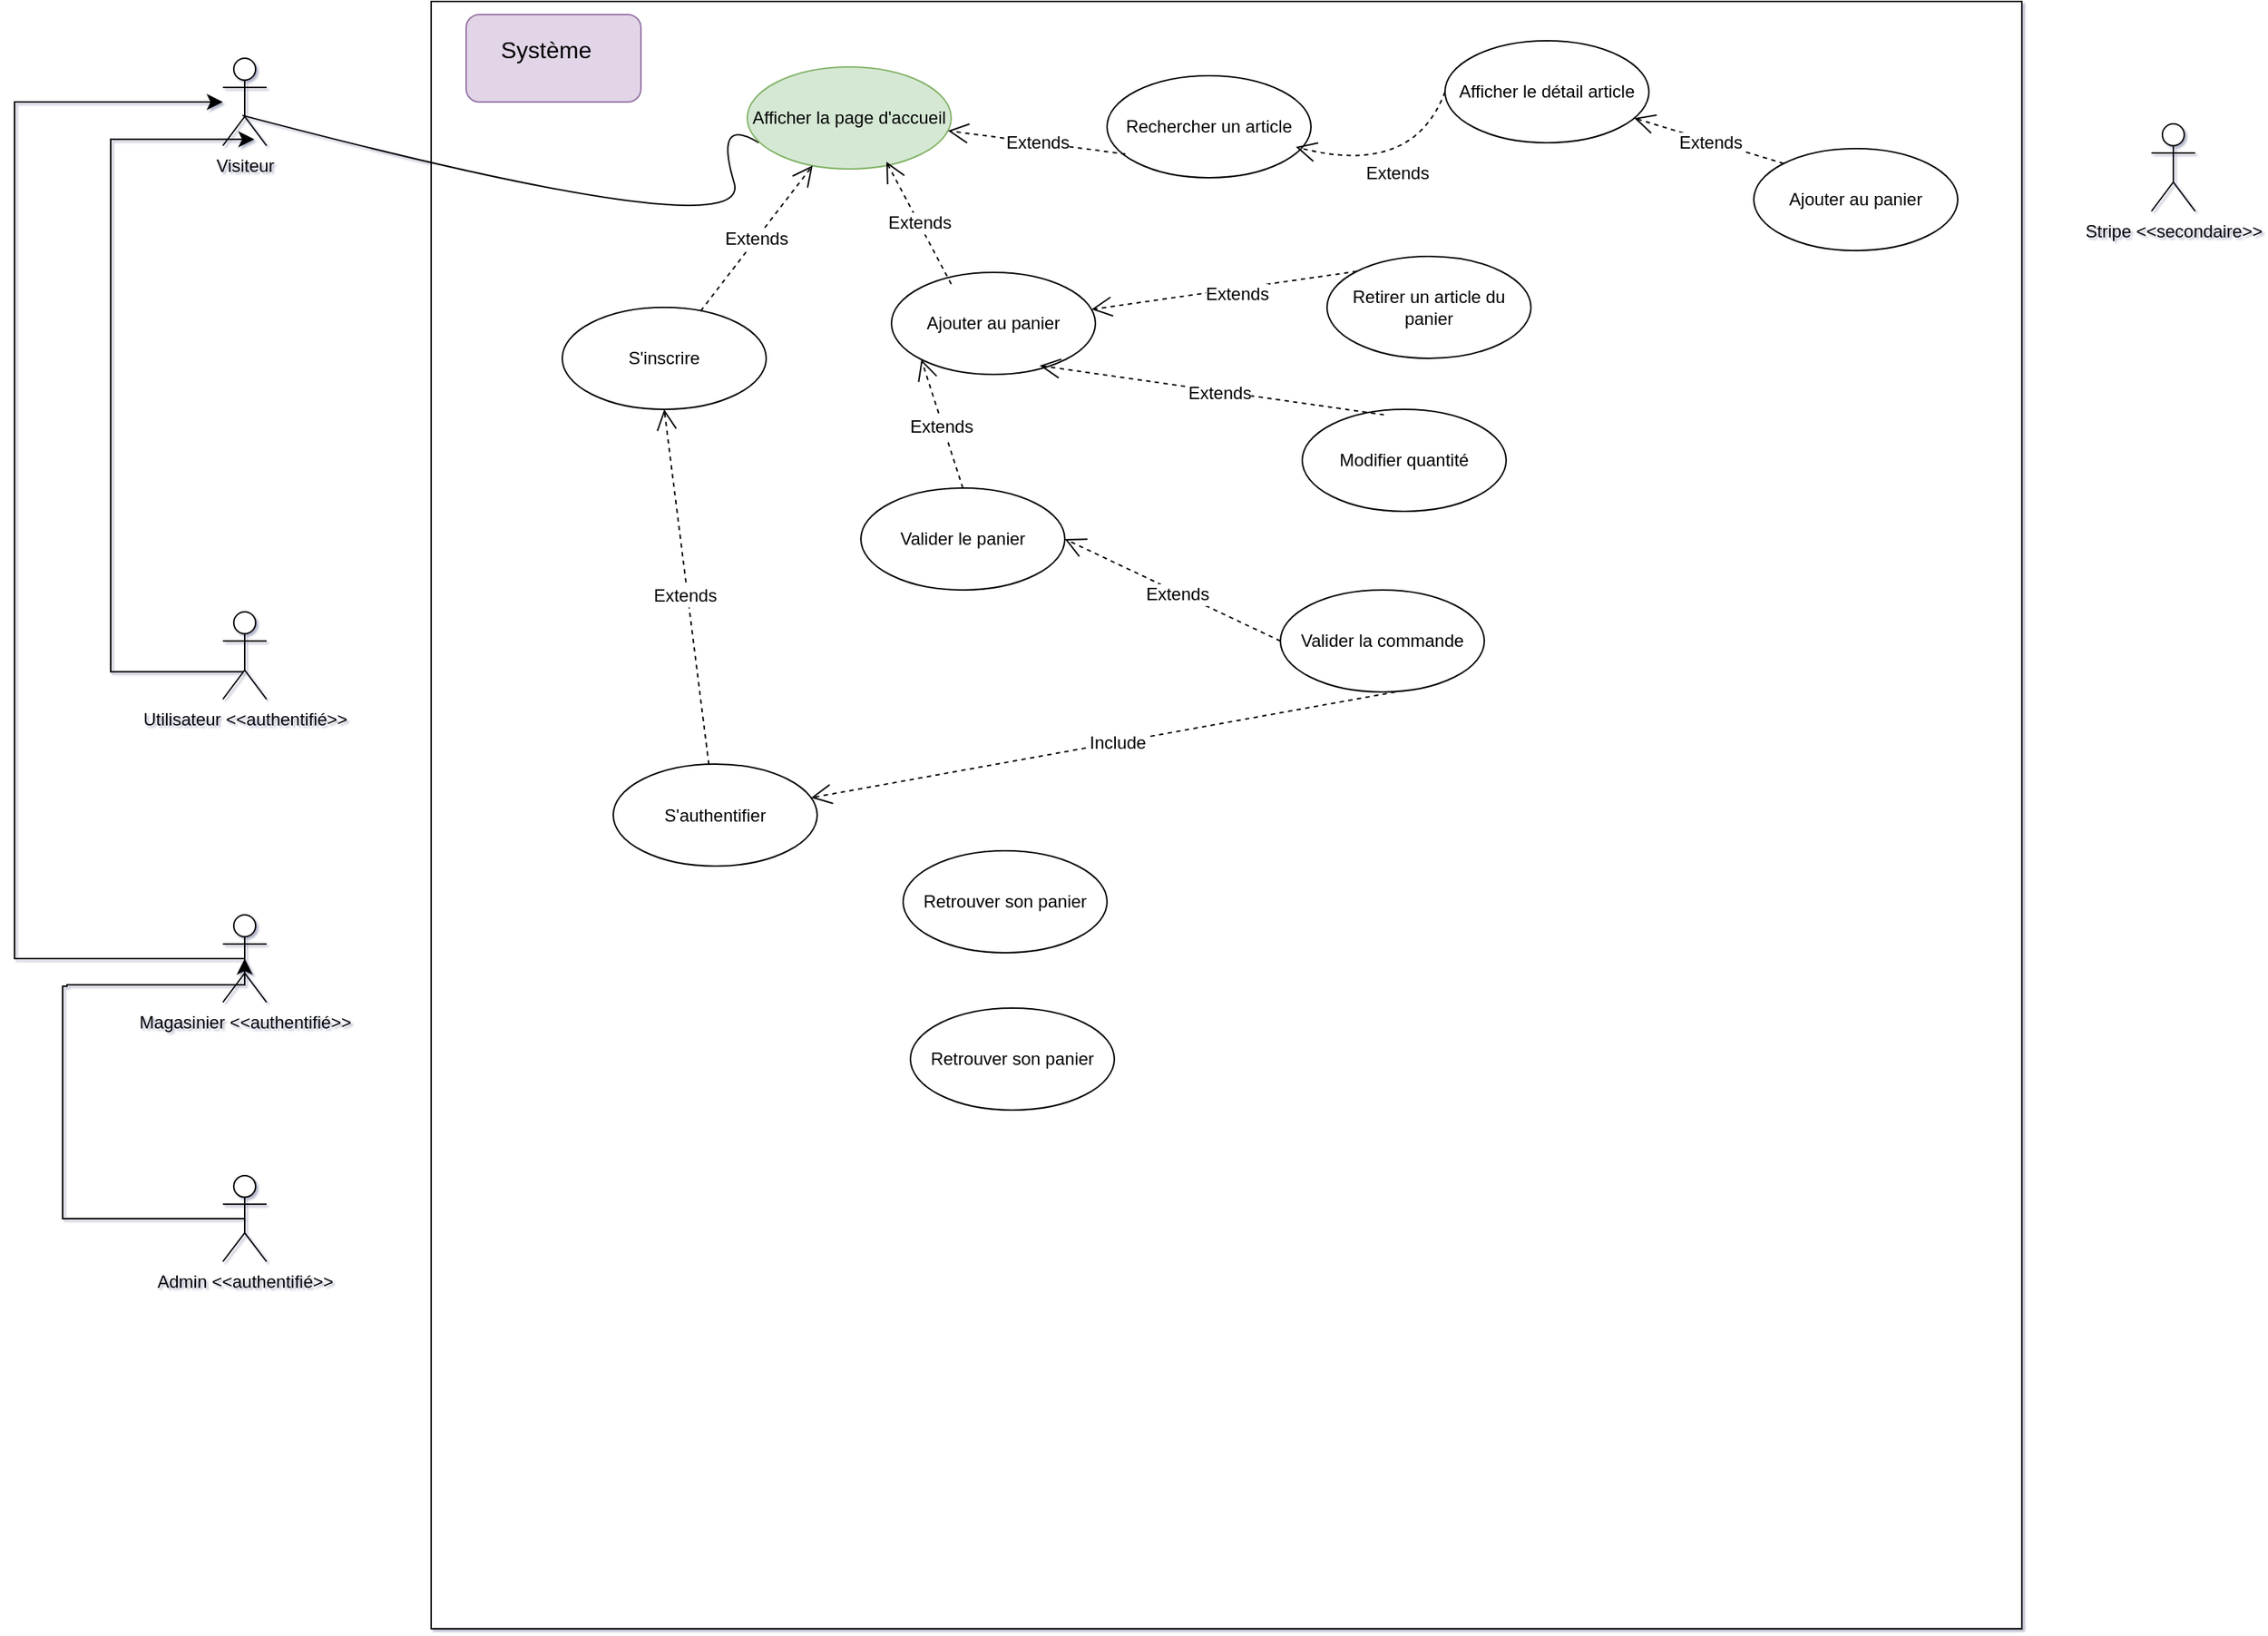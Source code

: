 <mxfile version="25.0.1">
  <diagram name="Page-1" id="9c5VqKnEQqEN2nJL3gRs">
    <mxGraphModel dx="2365" dy="1291" grid="0" gridSize="10" guides="1" tooltips="1" connect="1" arrows="1" fold="1" page="0" pageScale="1" pageWidth="827" pageHeight="1169" background="none" math="0" shadow="1">
      <root>
        <mxCell id="0" />
        <mxCell id="1" parent="0" />
        <mxCell id="eptEWOqKpFL5f9zr5Qak-438" value="Visiteur" style="shape=umlActor;verticalLabelPosition=bottom;verticalAlign=top;html=1;" vertex="1" parent="1">
          <mxGeometry x="-490" y="-323" width="30" height="60" as="geometry" />
        </mxCell>
        <mxCell id="eptEWOqKpFL5f9zr5Qak-456" style="edgeStyle=elbowEdgeStyle;rounded=0;orthogonalLoop=1;jettySize=auto;html=1;exitX=0.5;exitY=0.5;exitDx=0;exitDy=0;exitPerimeter=0;fontSize=12;startSize=8;endSize=8;" edge="1" parent="1" source="eptEWOqKpFL5f9zr5Qak-439" target="eptEWOqKpFL5f9zr5Qak-438">
          <mxGeometry relative="1" as="geometry">
            <Array as="points">
              <mxPoint x="-633" y="1" />
            </Array>
          </mxGeometry>
        </mxCell>
        <mxCell id="eptEWOqKpFL5f9zr5Qak-439" value="Magasinier &amp;lt;&amp;lt;authentifié&amp;gt;&amp;gt;" style="shape=umlActor;verticalLabelPosition=bottom;verticalAlign=top;html=1;" vertex="1" parent="1">
          <mxGeometry x="-490" y="265" width="30" height="60" as="geometry" />
        </mxCell>
        <mxCell id="eptEWOqKpFL5f9zr5Qak-440" value="Utilisateur &amp;lt;&amp;lt;authentifié&amp;gt;&amp;gt;" style="shape=umlActor;verticalLabelPosition=bottom;verticalAlign=top;html=1;" vertex="1" parent="1">
          <mxGeometry x="-490" y="57" width="30" height="60" as="geometry" />
        </mxCell>
        <mxCell id="eptEWOqKpFL5f9zr5Qak-441" value="Stripe &amp;lt;&amp;lt;secondaire&amp;gt;&amp;gt;" style="shape=umlActor;verticalLabelPosition=bottom;verticalAlign=top;html=1;" vertex="1" parent="1">
          <mxGeometry x="834" y="-278" width="30" height="60" as="geometry" />
        </mxCell>
        <mxCell id="eptEWOqKpFL5f9zr5Qak-442" value="" style="rounded=0;whiteSpace=wrap;html=1;" vertex="1" parent="1">
          <mxGeometry x="-347" y="-362" width="1092" height="1117" as="geometry" />
        </mxCell>
        <mxCell id="eptEWOqKpFL5f9zr5Qak-443" value="" style="rounded=1;whiteSpace=wrap;html=1;fillColor=#e1d5e7;strokeColor=#9673a6;" vertex="1" parent="1">
          <mxGeometry x="-323" y="-353" width="120" height="60" as="geometry" />
        </mxCell>
        <mxCell id="eptEWOqKpFL5f9zr5Qak-444" value="Système" style="text;strokeColor=none;fillColor=none;html=1;align=center;verticalAlign=middle;whiteSpace=wrap;rounded=0;fontSize=16;" vertex="1" parent="1">
          <mxGeometry x="-298" y="-344" width="60" height="30" as="geometry" />
        </mxCell>
        <mxCell id="eptEWOqKpFL5f9zr5Qak-450" value="" style="endArrow=none;html=1;rounded=0;fontSize=12;startSize=8;endSize=8;curved=1;exitX=0.447;exitY=0.653;exitDx=0;exitDy=0;exitPerimeter=0;" edge="1" parent="1" source="eptEWOqKpFL5f9zr5Qak-438">
          <mxGeometry width="50" height="50" relative="1" as="geometry">
            <mxPoint x="299" y="77" as="sourcePoint" />
            <mxPoint x="-122" y="-265" as="targetPoint" />
            <Array as="points">
              <mxPoint x="-125" y="-191" />
              <mxPoint x="-153" y="-284" />
            </Array>
          </mxGeometry>
        </mxCell>
        <mxCell id="eptEWOqKpFL5f9zr5Qak-453" style="edgeStyle=orthogonalEdgeStyle;rounded=0;orthogonalLoop=1;jettySize=auto;html=1;exitX=0.5;exitY=0.5;exitDx=0;exitDy=0;exitPerimeter=0;fontSize=12;startSize=8;endSize=8;entryX=0.5;entryY=0.5;entryDx=0;entryDy=0;entryPerimeter=0;" edge="1" parent="1" source="eptEWOqKpFL5f9zr5Qak-451" target="eptEWOqKpFL5f9zr5Qak-439">
          <mxGeometry relative="1" as="geometry">
            <Array as="points">
              <mxPoint x="-600" y="474" />
              <mxPoint x="-600" y="314" />
              <mxPoint x="-597" y="314" />
              <mxPoint x="-597" y="313" />
              <mxPoint x="-475" y="313" />
            </Array>
          </mxGeometry>
        </mxCell>
        <mxCell id="eptEWOqKpFL5f9zr5Qak-451" value="Admin &amp;lt;&amp;lt;authentifié&amp;gt;&amp;gt;" style="shape=umlActor;verticalLabelPosition=bottom;verticalAlign=top;html=1;" vertex="1" parent="1">
          <mxGeometry x="-490" y="444" width="30" height="59" as="geometry" />
        </mxCell>
        <mxCell id="eptEWOqKpFL5f9zr5Qak-452" style="edgeStyle=elbowEdgeStyle;rounded=0;orthogonalLoop=1;jettySize=auto;html=1;exitX=0.466;exitY=0.686;exitDx=0;exitDy=0;exitPerimeter=0;entryX=0.722;entryY=0.927;entryDx=0;entryDy=0;entryPerimeter=0;fontSize=12;startSize=8;endSize=8;" edge="1" parent="1" source="eptEWOqKpFL5f9zr5Qak-440" target="eptEWOqKpFL5f9zr5Qak-438">
          <mxGeometry relative="1" as="geometry">
            <Array as="points">
              <mxPoint x="-567" y="-89" />
            </Array>
          </mxGeometry>
        </mxCell>
        <mxCell id="eptEWOqKpFL5f9zr5Qak-458" value="Rechercher un article" style="ellipse;whiteSpace=wrap;html=1;" vertex="1" parent="1">
          <mxGeometry x="117" y="-311" width="140" height="70" as="geometry" />
        </mxCell>
        <mxCell id="eptEWOqKpFL5f9zr5Qak-459" value="Afficher la page d&#39;accueil" style="ellipse;whiteSpace=wrap;html=1;fillColor=#d5e8d4;strokeColor=#82b366;" vertex="1" parent="1">
          <mxGeometry x="-130" y="-317" width="140" height="70" as="geometry" />
        </mxCell>
        <mxCell id="eptEWOqKpFL5f9zr5Qak-460" value="Extends" style="endArrow=open;endSize=12;dashed=1;html=1;rounded=0;fontSize=12;curved=1;exitX=0.09;exitY=0.768;exitDx=0;exitDy=0;exitPerimeter=0;" edge="1" parent="1" source="eptEWOqKpFL5f9zr5Qak-458" target="eptEWOqKpFL5f9zr5Qak-459">
          <mxGeometry x="-0.004" width="160" relative="1" as="geometry">
            <mxPoint x="62" y="-177" as="sourcePoint" />
            <mxPoint x="222" y="-177" as="targetPoint" />
            <mxPoint as="offset" />
          </mxGeometry>
        </mxCell>
        <mxCell id="eptEWOqKpFL5f9zr5Qak-461" value="Afficher le détail article" style="ellipse;whiteSpace=wrap;html=1;" vertex="1" parent="1">
          <mxGeometry x="349" y="-335" width="140" height="70" as="geometry" />
        </mxCell>
        <mxCell id="eptEWOqKpFL5f9zr5Qak-462" value="Extends" style="endArrow=open;endSize=12;dashed=1;html=1;rounded=0;fontSize=12;curved=1;exitX=0;exitY=0.5;exitDx=0;exitDy=0;entryX=0.926;entryY=0.698;entryDx=0;entryDy=0;entryPerimeter=0;" edge="1" parent="1" source="eptEWOqKpFL5f9zr5Qak-461" target="eptEWOqKpFL5f9zr5Qak-458">
          <mxGeometry x="0.01" width="160" relative="1" as="geometry">
            <mxPoint x="438" y="-216" as="sourcePoint" />
            <mxPoint x="315" y="-221" as="targetPoint" />
            <Array as="points">
              <mxPoint x="327" y="-241" />
            </Array>
            <mxPoint as="offset" />
          </mxGeometry>
        </mxCell>
        <mxCell id="eptEWOqKpFL5f9zr5Qak-463" value="Ajouter au panier" style="ellipse;whiteSpace=wrap;html=1;" vertex="1" parent="1">
          <mxGeometry x="561" y="-261" width="140" height="70" as="geometry" />
        </mxCell>
        <mxCell id="eptEWOqKpFL5f9zr5Qak-465" value="Extends" style="endArrow=open;endSize=12;dashed=1;html=1;rounded=0;fontSize=12;curved=1;exitX=0;exitY=0;exitDx=0;exitDy=0;" edge="1" parent="1" source="eptEWOqKpFL5f9zr5Qak-463" target="eptEWOqKpFL5f9zr5Qak-461">
          <mxGeometry x="-0.033" y="1" width="160" relative="1" as="geometry">
            <mxPoint x="607" y="-241" as="sourcePoint" />
            <mxPoint x="512" y="-249" as="targetPoint" />
            <mxPoint as="offset" />
          </mxGeometry>
        </mxCell>
        <mxCell id="eptEWOqKpFL5f9zr5Qak-466" value="Ajouter au panier" style="ellipse;whiteSpace=wrap;html=1;" vertex="1" parent="1">
          <mxGeometry x="-31" y="-176" width="140" height="70" as="geometry" />
        </mxCell>
        <mxCell id="eptEWOqKpFL5f9zr5Qak-467" value="Extends" style="endArrow=open;endSize=12;dashed=1;html=1;rounded=0;fontSize=12;curved=1;exitX=0.293;exitY=0.114;exitDx=0;exitDy=0;exitPerimeter=0;entryX=0.682;entryY=0.929;entryDx=0;entryDy=0;entryPerimeter=0;" edge="1" parent="1" source="eptEWOqKpFL5f9zr5Qak-466" target="eptEWOqKpFL5f9zr5Qak-459">
          <mxGeometry x="-0.004" width="160" relative="1" as="geometry">
            <mxPoint x="94" y="-221" as="sourcePoint" />
            <mxPoint x="7" y="-226" as="targetPoint" />
            <mxPoint as="offset" />
          </mxGeometry>
        </mxCell>
        <mxCell id="eptEWOqKpFL5f9zr5Qak-468" value="Retirer un article du panier" style="ellipse;whiteSpace=wrap;html=1;" vertex="1" parent="1">
          <mxGeometry x="268" y="-187" width="140" height="70" as="geometry" />
        </mxCell>
        <mxCell id="eptEWOqKpFL5f9zr5Qak-469" value="Extends" style="endArrow=open;endSize=12;dashed=1;html=1;rounded=0;fontSize=12;curved=1;exitX=0;exitY=0;exitDx=0;exitDy=0;" edge="1" parent="1" source="eptEWOqKpFL5f9zr5Qak-468" target="eptEWOqKpFL5f9zr5Qak-466">
          <mxGeometry x="-0.093" y="4" width="160" relative="1" as="geometry">
            <mxPoint x="313" y="-135" as="sourcePoint" />
            <mxPoint x="243" y="-181" as="targetPoint" />
            <mxPoint as="offset" />
          </mxGeometry>
        </mxCell>
        <mxCell id="eptEWOqKpFL5f9zr5Qak-470" value="Modifier quantité" style="ellipse;whiteSpace=wrap;html=1;" vertex="1" parent="1">
          <mxGeometry x="251" y="-82" width="140" height="70" as="geometry" />
        </mxCell>
        <mxCell id="eptEWOqKpFL5f9zr5Qak-471" value="Extends" style="endArrow=open;endSize=12;dashed=1;html=1;rounded=0;fontSize=12;curved=1;exitX=0.4;exitY=0.053;exitDx=0;exitDy=0;entryX=0.727;entryY=0.914;entryDx=0;entryDy=0;entryPerimeter=0;exitPerimeter=0;" edge="1" parent="1" source="eptEWOqKpFL5f9zr5Qak-470" target="eptEWOqKpFL5f9zr5Qak-466">
          <mxGeometry x="-0.051" y="1" width="160" relative="1" as="geometry">
            <mxPoint x="183" y="-101" as="sourcePoint" />
            <mxPoint x="63" y="-104" as="targetPoint" />
            <mxPoint x="-1" as="offset" />
          </mxGeometry>
        </mxCell>
        <mxCell id="eptEWOqKpFL5f9zr5Qak-472" value="Valider le panier" style="ellipse;whiteSpace=wrap;html=1;" vertex="1" parent="1">
          <mxGeometry x="-52" y="-28" width="140" height="70" as="geometry" />
        </mxCell>
        <mxCell id="eptEWOqKpFL5f9zr5Qak-477" value="Extends" style="endArrow=open;endSize=12;dashed=1;html=1;rounded=0;fontSize=12;curved=1;exitX=0.5;exitY=0;exitDx=0;exitDy=0;entryX=0;entryY=1;entryDx=0;entryDy=0;" edge="1" parent="1" source="eptEWOqKpFL5f9zr5Qak-472" target="eptEWOqKpFL5f9zr5Qak-466">
          <mxGeometry x="-0.051" y="1" width="160" relative="1" as="geometry">
            <mxPoint x="178" y="-76" as="sourcePoint" />
            <mxPoint x="-6" y="-77" as="targetPoint" />
            <mxPoint x="-1" as="offset" />
          </mxGeometry>
        </mxCell>
        <mxCell id="eptEWOqKpFL5f9zr5Qak-478" value="Valider la commande" style="ellipse;whiteSpace=wrap;html=1;" vertex="1" parent="1">
          <mxGeometry x="236" y="42" width="140" height="70" as="geometry" />
        </mxCell>
        <mxCell id="eptEWOqKpFL5f9zr5Qak-479" value="S&#39;authentifier" style="ellipse;whiteSpace=wrap;html=1;" vertex="1" parent="1">
          <mxGeometry x="-222" y="161.5" width="140" height="70" as="geometry" />
        </mxCell>
        <mxCell id="eptEWOqKpFL5f9zr5Qak-480" value="Extends" style="endArrow=open;endSize=12;dashed=1;html=1;rounded=0;fontSize=12;curved=1;exitX=0;exitY=0.5;exitDx=0;exitDy=0;entryX=1;entryY=0.5;entryDx=0;entryDy=0;" edge="1" parent="1" source="eptEWOqKpFL5f9zr5Qak-478" target="eptEWOqKpFL5f9zr5Qak-472">
          <mxGeometry x="-0.051" y="1" width="160" relative="1" as="geometry">
            <mxPoint x="261" y="-28" as="sourcePoint" />
            <mxPoint x="77" y="-29" as="targetPoint" />
            <mxPoint x="-1" as="offset" />
          </mxGeometry>
        </mxCell>
        <mxCell id="eptEWOqKpFL5f9zr5Qak-481" value="Include" style="endArrow=open;endSize=12;dashed=1;html=1;rounded=0;fontSize=12;curved=1;exitX=0.564;exitY=1;exitDx=0;exitDy=0;exitPerimeter=0;" edge="1" parent="1" source="eptEWOqKpFL5f9zr5Qak-478" target="eptEWOqKpFL5f9zr5Qak-479">
          <mxGeometry x="-0.051" y="1" width="160" relative="1" as="geometry">
            <mxPoint x="265" y="57" as="sourcePoint" />
            <mxPoint x="140" y="34" as="targetPoint" />
            <mxPoint x="-1" as="offset" />
          </mxGeometry>
        </mxCell>
        <mxCell id="eptEWOqKpFL5f9zr5Qak-482" value="S&#39;inscrire" style="ellipse;whiteSpace=wrap;html=1;" vertex="1" parent="1">
          <mxGeometry x="-257" y="-152" width="140" height="70" as="geometry" />
        </mxCell>
        <mxCell id="eptEWOqKpFL5f9zr5Qak-483" value="Extends" style="endArrow=open;endSize=12;dashed=1;html=1;rounded=0;fontSize=12;curved=1;" edge="1" parent="1" source="eptEWOqKpFL5f9zr5Qak-482" target="eptEWOqKpFL5f9zr5Qak-459">
          <mxGeometry x="-0.004" width="160" relative="1" as="geometry">
            <mxPoint x="-108" y="-137" as="sourcePoint" />
            <mxPoint x="-121" y="-203" as="targetPoint" />
            <mxPoint as="offset" />
          </mxGeometry>
        </mxCell>
        <mxCell id="eptEWOqKpFL5f9zr5Qak-484" value="Extends" style="endArrow=open;endSize=12;dashed=1;html=1;rounded=0;fontSize=12;curved=1;entryX=0.5;entryY=1;entryDx=0;entryDy=0;" edge="1" parent="1" source="eptEWOqKpFL5f9zr5Qak-479" target="eptEWOqKpFL5f9zr5Qak-482">
          <mxGeometry x="-0.051" y="1" width="160" relative="1" as="geometry">
            <mxPoint x="117" y="161" as="sourcePoint" />
            <mxPoint x="-8" y="138" as="targetPoint" />
            <mxPoint x="-1" as="offset" />
          </mxGeometry>
        </mxCell>
        <mxCell id="eptEWOqKpFL5f9zr5Qak-486" value="Retrouver son panier" style="ellipse;whiteSpace=wrap;html=1;" vertex="1" parent="1">
          <mxGeometry x="-23" y="221" width="140" height="70" as="geometry" />
        </mxCell>
        <mxCell id="eptEWOqKpFL5f9zr5Qak-487" value="Retrouver son panier" style="ellipse;whiteSpace=wrap;html=1;" vertex="1" parent="1">
          <mxGeometry x="-18" y="329" width="140" height="70" as="geometry" />
        </mxCell>
      </root>
    </mxGraphModel>
  </diagram>
</mxfile>
